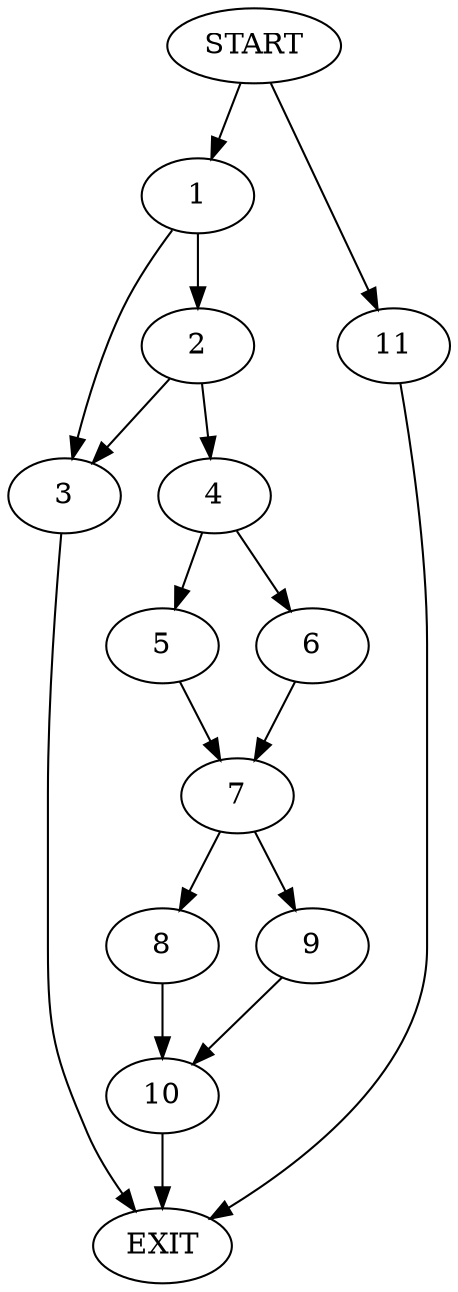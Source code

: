 digraph {
0 [label="START"]
12 [label="EXIT"]
0 -> 1
1 -> 2
1 -> 3
2 -> 4
2 -> 3
3 -> 12
4 -> 5
4 -> 6
6 -> 7
5 -> 7
7 -> 8
7 -> 9
9 -> 10
8 -> 10
10 -> 12
0 -> 11
11 -> 12
}
